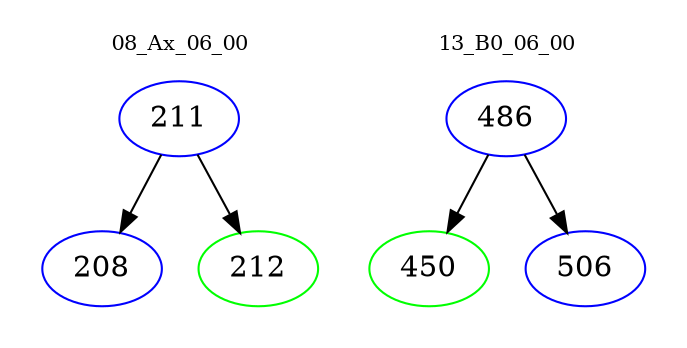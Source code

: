 digraph{
subgraph cluster_0 {
color = white
label = "08_Ax_06_00";
fontsize=10;
T0_211 [label="211", color="blue"]
T0_211 -> T0_208 [color="black"]
T0_208 [label="208", color="blue"]
T0_211 -> T0_212 [color="black"]
T0_212 [label="212", color="green"]
}
subgraph cluster_1 {
color = white
label = "13_B0_06_00";
fontsize=10;
T1_486 [label="486", color="blue"]
T1_486 -> T1_450 [color="black"]
T1_450 [label="450", color="green"]
T1_486 -> T1_506 [color="black"]
T1_506 [label="506", color="blue"]
}
}
